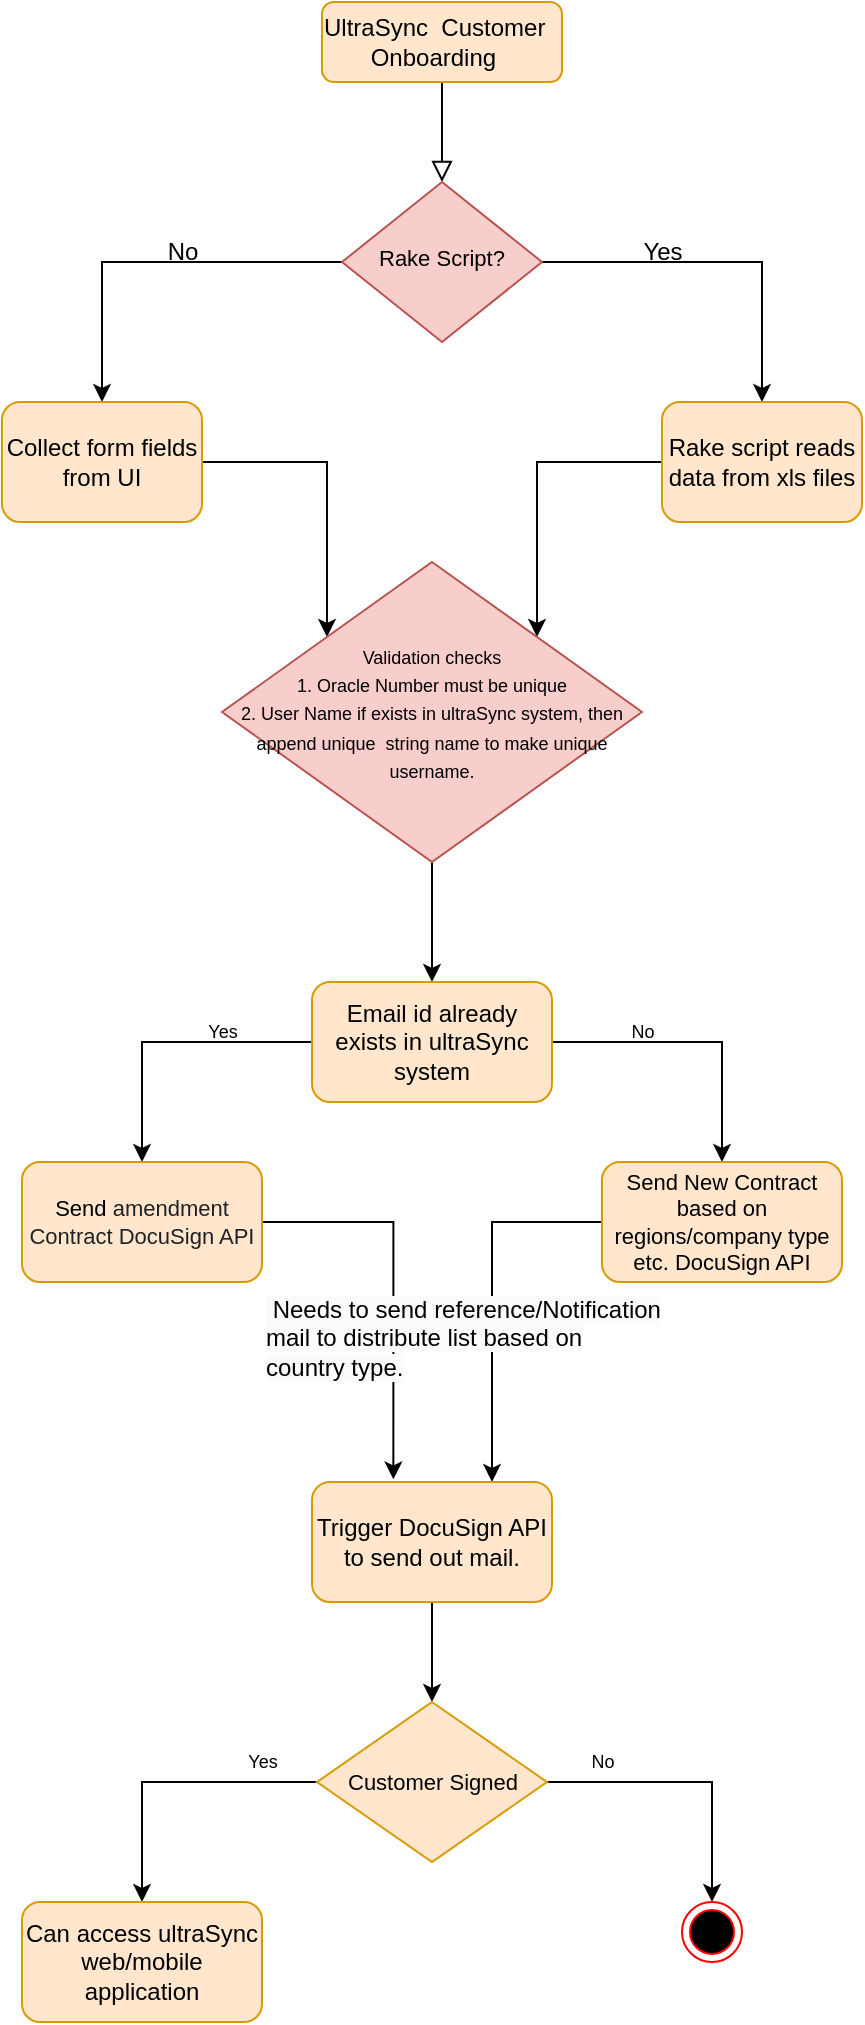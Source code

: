 <mxfile version="20.8.3" type="github">
  <diagram id="C5RBs43oDa-KdzZeNtuy" name="Page-1">
    <mxGraphModel dx="794" dy="438" grid="1" gridSize="10" guides="1" tooltips="1" connect="1" arrows="1" fold="1" page="1" pageScale="1" pageWidth="827" pageHeight="1169" math="0" shadow="0">
      <root>
        <mxCell id="WIyWlLk6GJQsqaUBKTNV-0" />
        <mxCell id="WIyWlLk6GJQsqaUBKTNV-1" parent="WIyWlLk6GJQsqaUBKTNV-0" />
        <mxCell id="WIyWlLk6GJQsqaUBKTNV-2" value="" style="rounded=0;html=1;jettySize=auto;orthogonalLoop=1;fontSize=11;endArrow=block;endFill=0;endSize=8;strokeWidth=1;shadow=0;labelBackgroundColor=none;edgeStyle=orthogonalEdgeStyle;" parent="WIyWlLk6GJQsqaUBKTNV-1" source="WIyWlLk6GJQsqaUBKTNV-3" target="WIyWlLk6GJQsqaUBKTNV-6" edge="1">
          <mxGeometry relative="1" as="geometry" />
        </mxCell>
        <mxCell id="WIyWlLk6GJQsqaUBKTNV-3" value="&lt;div style=&quot;text-align: start;&quot;&gt;UltraSync&amp;nbsp;&amp;nbsp;Customer&amp;nbsp; &amp;nbsp; &amp;nbsp; &amp;nbsp; &amp;nbsp;Onboarding&lt;br&gt;&lt;/div&gt;" style="rounded=1;whiteSpace=wrap;html=1;fontSize=12;glass=0;strokeWidth=1;shadow=0;fillColor=#ffe6cc;strokeColor=#d79b00;" parent="WIyWlLk6GJQsqaUBKTNV-1" vertex="1">
          <mxGeometry x="160" y="80" width="120" height="40" as="geometry" />
        </mxCell>
        <mxCell id="dnxdo7aO6R9HoP1VlLdP-2" style="edgeStyle=orthogonalEdgeStyle;rounded=0;orthogonalLoop=1;jettySize=auto;html=1;entryX=0.5;entryY=0;entryDx=0;entryDy=0;" edge="1" parent="WIyWlLk6GJQsqaUBKTNV-1" source="WIyWlLk6GJQsqaUBKTNV-6" target="dnxdo7aO6R9HoP1VlLdP-6">
          <mxGeometry relative="1" as="geometry">
            <mxPoint x="50" y="280" as="targetPoint" />
          </mxGeometry>
        </mxCell>
        <mxCell id="dnxdo7aO6R9HoP1VlLdP-3" style="edgeStyle=orthogonalEdgeStyle;rounded=0;orthogonalLoop=1;jettySize=auto;html=1;exitX=1;exitY=0.5;exitDx=0;exitDy=0;entryX=0.5;entryY=0;entryDx=0;entryDy=0;" edge="1" parent="WIyWlLk6GJQsqaUBKTNV-1" source="WIyWlLk6GJQsqaUBKTNV-6" target="dnxdo7aO6R9HoP1VlLdP-10">
          <mxGeometry relative="1" as="geometry">
            <mxPoint x="390" y="280" as="targetPoint" />
          </mxGeometry>
        </mxCell>
        <mxCell id="WIyWlLk6GJQsqaUBKTNV-6" value="&lt;font style=&quot;font-size: 11px;&quot;&gt;Rake Script?&lt;/font&gt;" style="rhombus;whiteSpace=wrap;html=1;shadow=0;fontFamily=Helvetica;fontSize=12;align=center;strokeWidth=1;spacing=6;spacingTop=-4;fillColor=#f8cecc;strokeColor=#b85450;" parent="WIyWlLk6GJQsqaUBKTNV-1" vertex="1">
          <mxGeometry x="170" y="170" width="100" height="80" as="geometry" />
        </mxCell>
        <mxCell id="WIyWlLk6GJQsqaUBKTNV-8" value="No" style="rounded=0;html=1;jettySize=auto;orthogonalLoop=1;fontSize=11;endArrow=block;endFill=0;endSize=8;strokeWidth=1;shadow=0;labelBackgroundColor=none;edgeStyle=orthogonalEdgeStyle;" parent="WIyWlLk6GJQsqaUBKTNV-1" target="WIyWlLk6GJQsqaUBKTNV-11" edge="1">
          <mxGeometry x="0.333" y="20" relative="1" as="geometry">
            <mxPoint as="offset" />
            <mxPoint x="220" y="370" as="sourcePoint" />
          </mxGeometry>
        </mxCell>
        <mxCell id="WIyWlLk6GJQsqaUBKTNV-9" value="Yes" style="edgeStyle=orthogonalEdgeStyle;rounded=0;html=1;jettySize=auto;orthogonalLoop=1;fontSize=11;endArrow=block;endFill=0;endSize=8;strokeWidth=1;shadow=0;labelBackgroundColor=none;" parent="WIyWlLk6GJQsqaUBKTNV-1" target="WIyWlLk6GJQsqaUBKTNV-12" edge="1">
          <mxGeometry y="10" relative="1" as="geometry">
            <mxPoint as="offset" />
            <mxPoint x="270" y="330" as="sourcePoint" />
          </mxGeometry>
        </mxCell>
        <mxCell id="dnxdo7aO6R9HoP1VlLdP-4" value="Yes" style="text;html=1;align=center;verticalAlign=middle;resizable=0;points=[];autosize=1;strokeColor=none;fillColor=none;" vertex="1" parent="WIyWlLk6GJQsqaUBKTNV-1">
          <mxGeometry x="310" y="190" width="40" height="30" as="geometry" />
        </mxCell>
        <mxCell id="dnxdo7aO6R9HoP1VlLdP-5" value="No" style="text;html=1;align=center;verticalAlign=middle;resizable=0;points=[];autosize=1;strokeColor=none;fillColor=none;" vertex="1" parent="WIyWlLk6GJQsqaUBKTNV-1">
          <mxGeometry x="70" y="190" width="40" height="30" as="geometry" />
        </mxCell>
        <mxCell id="dnxdo7aO6R9HoP1VlLdP-9" value="" style="edgeStyle=orthogonalEdgeStyle;rounded=0;orthogonalLoop=1;jettySize=auto;html=1;entryX=0;entryY=0;entryDx=0;entryDy=0;" edge="1" parent="WIyWlLk6GJQsqaUBKTNV-1" source="dnxdo7aO6R9HoP1VlLdP-6" target="dnxdo7aO6R9HoP1VlLdP-12">
          <mxGeometry relative="1" as="geometry">
            <mxPoint x="190" y="380" as="targetPoint" />
          </mxGeometry>
        </mxCell>
        <mxCell id="dnxdo7aO6R9HoP1VlLdP-6" value="Collect form fields from UI" style="rounded=1;whiteSpace=wrap;html=1;fillColor=#ffe6cc;strokeColor=#d79b00;" vertex="1" parent="WIyWlLk6GJQsqaUBKTNV-1">
          <mxGeometry y="280" width="100" height="60" as="geometry" />
        </mxCell>
        <mxCell id="dnxdo7aO6R9HoP1VlLdP-11" style="edgeStyle=orthogonalEdgeStyle;rounded=0;orthogonalLoop=1;jettySize=auto;html=1;entryX=1;entryY=0;entryDx=0;entryDy=0;" edge="1" parent="WIyWlLk6GJQsqaUBKTNV-1" source="dnxdo7aO6R9HoP1VlLdP-10" target="dnxdo7aO6R9HoP1VlLdP-12">
          <mxGeometry relative="1" as="geometry">
            <mxPoint x="250" y="380" as="targetPoint" />
          </mxGeometry>
        </mxCell>
        <mxCell id="dnxdo7aO6R9HoP1VlLdP-10" value="Rake script reads data from xls files" style="rounded=1;whiteSpace=wrap;html=1;fillColor=#ffe6cc;strokeColor=#d79b00;" vertex="1" parent="WIyWlLk6GJQsqaUBKTNV-1">
          <mxGeometry x="330" y="280" width="100" height="60" as="geometry" />
        </mxCell>
        <mxCell id="dnxdo7aO6R9HoP1VlLdP-13" style="edgeStyle=orthogonalEdgeStyle;rounded=0;orthogonalLoop=1;jettySize=auto;html=1;fontSize=9;entryX=0.5;entryY=0;entryDx=0;entryDy=0;" edge="1" parent="WIyWlLk6GJQsqaUBKTNV-1" source="dnxdo7aO6R9HoP1VlLdP-12" target="dnxdo7aO6R9HoP1VlLdP-16">
          <mxGeometry relative="1" as="geometry">
            <mxPoint x="215" y="550" as="targetPoint" />
          </mxGeometry>
        </mxCell>
        <mxCell id="dnxdo7aO6R9HoP1VlLdP-12" value="&lt;font style=&quot;font-size: 9px;&quot;&gt;Validation checks&lt;br&gt;1. Oracle Number must be unique&lt;br&gt;2. User Name if exists in ultraSync system, then append unique&amp;nbsp; string name to make unique username.&lt;br&gt;&lt;/font&gt;" style="rhombus;whiteSpace=wrap;html=1;fillColor=#f8cecc;strokeColor=#b85450;" vertex="1" parent="WIyWlLk6GJQsqaUBKTNV-1">
          <mxGeometry x="110" y="360" width="210" height="150" as="geometry" />
        </mxCell>
        <mxCell id="dnxdo7aO6R9HoP1VlLdP-18" style="edgeStyle=orthogonalEdgeStyle;rounded=0;orthogonalLoop=1;jettySize=auto;html=1;fontSize=9;entryX=0.5;entryY=0;entryDx=0;entryDy=0;exitX=0;exitY=0.5;exitDx=0;exitDy=0;" edge="1" parent="WIyWlLk6GJQsqaUBKTNV-1" source="dnxdo7aO6R9HoP1VlLdP-16" target="dnxdo7aO6R9HoP1VlLdP-20">
          <mxGeometry relative="1" as="geometry">
            <mxPoint x="100" y="750" as="targetPoint" />
          </mxGeometry>
        </mxCell>
        <mxCell id="dnxdo7aO6R9HoP1VlLdP-22" value="" style="edgeStyle=orthogonalEdgeStyle;rounded=0;orthogonalLoop=1;jettySize=auto;html=1;fontSize=9;" edge="1" parent="WIyWlLk6GJQsqaUBKTNV-1" source="dnxdo7aO6R9HoP1VlLdP-16" target="dnxdo7aO6R9HoP1VlLdP-21">
          <mxGeometry relative="1" as="geometry" />
        </mxCell>
        <mxCell id="dnxdo7aO6R9HoP1VlLdP-16" value="Email id already exists in ultraSync system" style="rounded=1;whiteSpace=wrap;html=1;fontSize=12;fillColor=#ffe6cc;strokeColor=#d79b00;" vertex="1" parent="WIyWlLk6GJQsqaUBKTNV-1">
          <mxGeometry x="155" y="570" width="120" height="60" as="geometry" />
        </mxCell>
        <mxCell id="dnxdo7aO6R9HoP1VlLdP-19" value="Yes" style="text;html=1;align=center;verticalAlign=middle;resizable=0;points=[];autosize=1;strokeColor=none;fillColor=none;fontSize=9;" vertex="1" parent="WIyWlLk6GJQsqaUBKTNV-1">
          <mxGeometry x="90" y="585" width="40" height="20" as="geometry" />
        </mxCell>
        <mxCell id="dnxdo7aO6R9HoP1VlLdP-24" style="edgeStyle=orthogonalEdgeStyle;rounded=0;orthogonalLoop=1;jettySize=auto;html=1;exitX=1;exitY=0.5;exitDx=0;exitDy=0;fontSize=12;entryX=0.339;entryY=-0.022;entryDx=0;entryDy=0;entryPerimeter=0;" edge="1" parent="WIyWlLk6GJQsqaUBKTNV-1" source="dnxdo7aO6R9HoP1VlLdP-20" target="dnxdo7aO6R9HoP1VlLdP-27">
          <mxGeometry relative="1" as="geometry">
            <mxPoint x="210" y="900" as="targetPoint" />
          </mxGeometry>
        </mxCell>
        <mxCell id="dnxdo7aO6R9HoP1VlLdP-20" value="&lt;span style=&quot;background-color: rgb(255, 230, 204);&quot;&gt;&lt;span style=&quot;font-size: 11px;&quot;&gt;Send&amp;nbsp;&lt;/span&gt;&lt;span style=&quot;border-color: var(--border-color); font-size: 11px; color: rgb(32, 33, 36); font-family: &amp;quot;Google Sans&amp;quot;, arial, sans-serif; text-align: start;&quot;&gt;amendment Contract DocuSign API&lt;/span&gt;&lt;/span&gt;" style="rounded=1;whiteSpace=wrap;html=1;fontSize=9;fillColor=#ffe6cc;strokeColor=#d79b00;" vertex="1" parent="WIyWlLk6GJQsqaUBKTNV-1">
          <mxGeometry x="10" y="660" width="120" height="60" as="geometry" />
        </mxCell>
        <mxCell id="dnxdo7aO6R9HoP1VlLdP-33" style="edgeStyle=orthogonalEdgeStyle;rounded=0;orthogonalLoop=1;jettySize=auto;html=1;entryX=0.75;entryY=0;entryDx=0;entryDy=0;fontSize=12;" edge="1" parent="WIyWlLk6GJQsqaUBKTNV-1" source="dnxdo7aO6R9HoP1VlLdP-21" target="dnxdo7aO6R9HoP1VlLdP-27">
          <mxGeometry relative="1" as="geometry" />
        </mxCell>
        <mxCell id="dnxdo7aO6R9HoP1VlLdP-21" value="&lt;font style=&quot;font-size: 11px;&quot;&gt;Send New Contract based on regions/company type etc. DocuSign API&lt;/font&gt;" style="whiteSpace=wrap;html=1;fontSize=9;rounded=1;fillColor=#ffe6cc;strokeColor=#d79b00;" vertex="1" parent="WIyWlLk6GJQsqaUBKTNV-1">
          <mxGeometry x="300" y="660" width="120" height="60" as="geometry" />
        </mxCell>
        <mxCell id="dnxdo7aO6R9HoP1VlLdP-23" value="No" style="text;html=1;align=center;verticalAlign=middle;resizable=0;points=[];autosize=1;strokeColor=none;fillColor=none;fontSize=9;" vertex="1" parent="WIyWlLk6GJQsqaUBKTNV-1">
          <mxGeometry x="300" y="585" width="40" height="20" as="geometry" />
        </mxCell>
        <mxCell id="dnxdo7aO6R9HoP1VlLdP-28" style="edgeStyle=orthogonalEdgeStyle;rounded=0;orthogonalLoop=1;jettySize=auto;html=1;exitX=0.5;exitY=1;exitDx=0;exitDy=0;fontSize=12;entryX=0.5;entryY=0;entryDx=0;entryDy=0;" edge="1" parent="WIyWlLk6GJQsqaUBKTNV-1" source="dnxdo7aO6R9HoP1VlLdP-27" target="dnxdo7aO6R9HoP1VlLdP-35">
          <mxGeometry relative="1" as="geometry">
            <mxPoint x="215" y="940" as="targetPoint" />
          </mxGeometry>
        </mxCell>
        <mxCell id="dnxdo7aO6R9HoP1VlLdP-27" value="&lt;font style=&quot;font-size: 12px;&quot;&gt;Trigger&amp;nbsp;DocuSign API to send out mail.&lt;br&gt;&lt;/font&gt;" style="rounded=1;whiteSpace=wrap;html=1;fontSize=9;fillColor=#ffe6cc;strokeColor=#d79b00;" vertex="1" parent="WIyWlLk6GJQsqaUBKTNV-1">
          <mxGeometry x="155" y="820" width="120" height="60" as="geometry" />
        </mxCell>
        <mxCell id="dnxdo7aO6R9HoP1VlLdP-34" style="edgeStyle=orthogonalEdgeStyle;rounded=0;orthogonalLoop=1;jettySize=auto;html=1;fontSize=11;exitX=1;exitY=0.5;exitDx=0;exitDy=0;entryX=0.5;entryY=0;entryDx=0;entryDy=0;" edge="1" parent="WIyWlLk6GJQsqaUBKTNV-1" source="dnxdo7aO6R9HoP1VlLdP-35" target="dnxdo7aO6R9HoP1VlLdP-41">
          <mxGeometry relative="1" as="geometry">
            <mxPoint x="345" y="1060" as="targetPoint" />
            <mxPoint x="275" y="970" as="sourcePoint" />
          </mxGeometry>
        </mxCell>
        <mxCell id="dnxdo7aO6R9HoP1VlLdP-30" value="&lt;span style=&quot;color: rgb(0, 0, 0); font-family: Helvetica; font-size: 12px; font-style: normal; font-variant-ligatures: normal; font-variant-caps: normal; font-weight: 400; letter-spacing: normal; orphans: 2; text-align: center; text-indent: 0px; text-transform: none; widows: 2; word-spacing: 0px; -webkit-text-stroke-width: 0px; background-color: rgb(251, 251, 251); text-decoration-thickness: initial; text-decoration-style: initial; text-decoration-color: initial; float: none; display: inline !important;&quot;&gt;&lt;span&gt;&amp;nbsp;&lt;/span&gt;Needs to send reference/Notification mail to distribute list based on country type.&lt;/span&gt;" style="text;whiteSpace=wrap;html=1;fontSize=12;" vertex="1" parent="WIyWlLk6GJQsqaUBKTNV-1">
          <mxGeometry x="130" y="720" width="200" height="40" as="geometry" />
        </mxCell>
        <mxCell id="dnxdo7aO6R9HoP1VlLdP-36" style="edgeStyle=orthogonalEdgeStyle;rounded=0;orthogonalLoop=1;jettySize=auto;html=1;fontSize=11;entryX=0.5;entryY=0;entryDx=0;entryDy=0;" edge="1" parent="WIyWlLk6GJQsqaUBKTNV-1" source="dnxdo7aO6R9HoP1VlLdP-35" target="dnxdo7aO6R9HoP1VlLdP-42">
          <mxGeometry relative="1" as="geometry">
            <mxPoint x="80" y="1040" as="targetPoint" />
          </mxGeometry>
        </mxCell>
        <mxCell id="dnxdo7aO6R9HoP1VlLdP-35" value="Customer Signed" style="rhombus;whiteSpace=wrap;html=1;labelBackgroundColor=#ffe6cc;fontSize=11;fillColor=#ffe6cc;strokeColor=#d79b00;" vertex="1" parent="WIyWlLk6GJQsqaUBKTNV-1">
          <mxGeometry x="157.5" y="930" width="115" height="80" as="geometry" />
        </mxCell>
        <mxCell id="dnxdo7aO6R9HoP1VlLdP-37" value="Yes" style="text;html=1;align=center;verticalAlign=middle;resizable=0;points=[];autosize=1;strokeColor=none;fillColor=none;fontSize=9;" vertex="1" parent="WIyWlLk6GJQsqaUBKTNV-1">
          <mxGeometry x="110" y="950" width="40" height="20" as="geometry" />
        </mxCell>
        <mxCell id="dnxdo7aO6R9HoP1VlLdP-38" value="No" style="text;html=1;align=center;verticalAlign=middle;resizable=0;points=[];autosize=1;strokeColor=none;fillColor=none;fontSize=9;" vertex="1" parent="WIyWlLk6GJQsqaUBKTNV-1">
          <mxGeometry x="280" y="950" width="40" height="20" as="geometry" />
        </mxCell>
        <mxCell id="dnxdo7aO6R9HoP1VlLdP-41" value="" style="ellipse;html=1;shape=endState;fillColor=#000000;strokeColor=#ff0000;labelBackgroundColor=#FFE6CC;fontSize=9;" vertex="1" parent="WIyWlLk6GJQsqaUBKTNV-1">
          <mxGeometry x="340" y="1030" width="30" height="30" as="geometry" />
        </mxCell>
        <mxCell id="dnxdo7aO6R9HoP1VlLdP-42" value="&lt;font style=&quot;font-size: 12px;&quot;&gt;Can access ultraSync web/mobile application&lt;br&gt;&lt;/font&gt;" style="rounded=1;whiteSpace=wrap;html=1;fontSize=9;fillColor=#ffe6cc;strokeColor=#d79b00;" vertex="1" parent="WIyWlLk6GJQsqaUBKTNV-1">
          <mxGeometry x="10" y="1030" width="120" height="60" as="geometry" />
        </mxCell>
      </root>
    </mxGraphModel>
  </diagram>
</mxfile>
